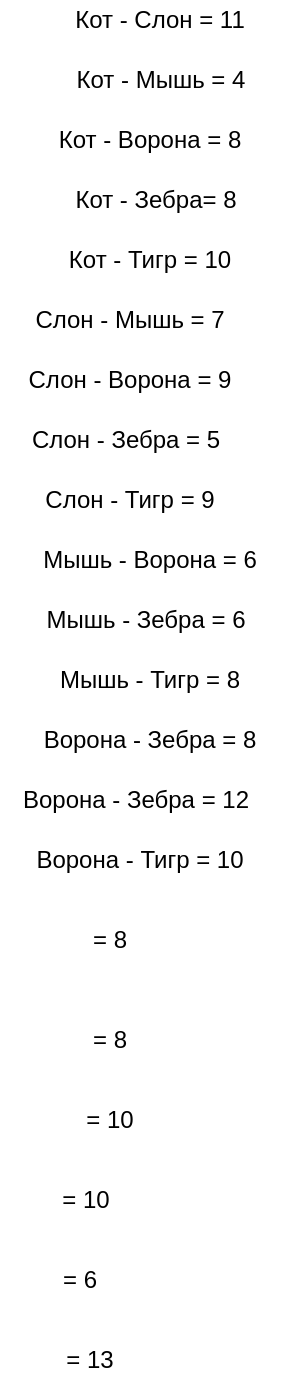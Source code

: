<mxfile version="13.9.9" type="device"><diagram id="YPObabClGhSTPYC_9lbn" name="Страница 1"><mxGraphModel dx="509" dy="599" grid="1" gridSize="10" guides="1" tooltips="1" connect="1" arrows="1" fold="1" page="1" pageScale="1" pageWidth="1169" pageHeight="1654" math="0" shadow="0"><root><mxCell id="0"/><mxCell id="1" parent="0"/><mxCell id="n47JDa-ujWzKFscpuw24-2" value="Кот - Слон = 11" style="text;html=1;strokeColor=none;fillColor=none;align=center;verticalAlign=middle;whiteSpace=wrap;rounded=0;" vertex="1" parent="1"><mxGeometry x="30" y="20" width="130" height="20" as="geometry"/></mxCell><mxCell id="n47JDa-ujWzKFscpuw24-3" value="Кот - Мышь = 4" style="text;html=1;strokeColor=none;fillColor=none;align=center;verticalAlign=middle;whiteSpace=wrap;rounded=0;" vertex="1" parent="1"><mxGeometry x="37.5" y="50" width="115" height="20" as="geometry"/></mxCell><mxCell id="n47JDa-ujWzKFscpuw24-4" value="Кот - Ворона = 8" style="text;html=1;strokeColor=none;fillColor=none;align=center;verticalAlign=middle;whiteSpace=wrap;rounded=0;" vertex="1" parent="1"><mxGeometry x="35" y="80" width="110" height="20" as="geometry"/></mxCell><mxCell id="n47JDa-ujWzKFscpuw24-5" value="Кот - Зебра= 8" style="text;html=1;strokeColor=none;fillColor=none;align=center;verticalAlign=middle;whiteSpace=wrap;rounded=0;" vertex="1" parent="1"><mxGeometry x="37.5" y="110" width="110" height="20" as="geometry"/></mxCell><mxCell id="n47JDa-ujWzKFscpuw24-6" value="Кот - Тигр = 10" style="text;html=1;strokeColor=none;fillColor=none;align=center;verticalAlign=middle;whiteSpace=wrap;rounded=0;" vertex="1" parent="1"><mxGeometry x="40" y="140" width="100" height="20" as="geometry"/></mxCell><mxCell id="n47JDa-ujWzKFscpuw24-7" value="Слон - Мышь = 7" style="text;html=1;strokeColor=none;fillColor=none;align=center;verticalAlign=middle;whiteSpace=wrap;rounded=0;" vertex="1" parent="1"><mxGeometry x="20" y="170" width="120" height="20" as="geometry"/></mxCell><mxCell id="n47JDa-ujWzKFscpuw24-8" value="Слон - Ворона = 9" style="text;html=1;strokeColor=none;fillColor=none;align=center;verticalAlign=middle;whiteSpace=wrap;rounded=0;" vertex="1" parent="1"><mxGeometry x="20" y="200" width="120" height="20" as="geometry"/></mxCell><mxCell id="n47JDa-ujWzKFscpuw24-9" value="Слон - Зебра = 5" style="text;html=1;strokeColor=none;fillColor=none;align=center;verticalAlign=middle;whiteSpace=wrap;rounded=0;" vertex="1" parent="1"><mxGeometry x="22.5" y="230" width="110" height="20" as="geometry"/></mxCell><mxCell id="n47JDa-ujWzKFscpuw24-10" value="Слон - Тигр = 9" style="text;html=1;strokeColor=none;fillColor=none;align=center;verticalAlign=middle;whiteSpace=wrap;rounded=0;" vertex="1" parent="1"><mxGeometry x="35" y="260" width="90" height="20" as="geometry"/></mxCell><mxCell id="n47JDa-ujWzKFscpuw24-11" value="Мышь - Ворона = 6" style="text;html=1;strokeColor=none;fillColor=none;align=center;verticalAlign=middle;whiteSpace=wrap;rounded=0;" vertex="1" parent="1"><mxGeometry x="30" y="290" width="120" height="20" as="geometry"/></mxCell><mxCell id="n47JDa-ujWzKFscpuw24-12" value="Мышь - Зебра = 6" style="text;html=1;strokeColor=none;fillColor=none;align=center;verticalAlign=middle;whiteSpace=wrap;rounded=0;" vertex="1" parent="1"><mxGeometry x="22.5" y="320" width="130" height="20" as="geometry"/></mxCell><mxCell id="n47JDa-ujWzKFscpuw24-13" value="Ворона - Зебра = 8" style="text;html=1;strokeColor=none;fillColor=none;align=center;verticalAlign=middle;whiteSpace=wrap;rounded=0;" vertex="1" parent="1"><mxGeometry x="25" y="380" width="130" height="20" as="geometry"/></mxCell><mxCell id="n47JDa-ujWzKFscpuw24-14" value="Мышь - Тигр = 8" style="text;html=1;strokeColor=none;fillColor=none;align=center;verticalAlign=middle;whiteSpace=wrap;rounded=0;" vertex="1" parent="1"><mxGeometry x="20" y="350" width="140" height="20" as="geometry"/></mxCell><mxCell id="n47JDa-ujWzKFscpuw24-15" value="Ворона - Зебра = 12" style="text;html=1;strokeColor=none;fillColor=none;align=center;verticalAlign=middle;whiteSpace=wrap;rounded=0;" vertex="1" parent="1"><mxGeometry x="17.5" y="410" width="130" height="20" as="geometry"/></mxCell><mxCell id="n47JDa-ujWzKFscpuw24-16" value="Ворона - Тигр = 10" style="text;html=1;strokeColor=none;fillColor=none;align=center;verticalAlign=middle;whiteSpace=wrap;rounded=0;" vertex="1" parent="1"><mxGeometry x="15" y="440" width="140" height="20" as="geometry"/></mxCell><mxCell id="n47JDa-ujWzKFscpuw24-19" value="= 8" style="text;html=1;strokeColor=none;fillColor=none;align=center;verticalAlign=middle;whiteSpace=wrap;rounded=0;" vertex="1" parent="1"><mxGeometry x="50" y="480" width="40" height="20" as="geometry"/></mxCell><mxCell id="n47JDa-ujWzKFscpuw24-20" value="= 8" style="text;html=1;strokeColor=none;fillColor=none;align=center;verticalAlign=middle;whiteSpace=wrap;rounded=0;" vertex="1" parent="1"><mxGeometry x="50" y="530" width="40" height="20" as="geometry"/></mxCell><mxCell id="n47JDa-ujWzKFscpuw24-21" value="= 10" style="text;html=1;strokeColor=none;fillColor=none;align=center;verticalAlign=middle;whiteSpace=wrap;rounded=0;" vertex="1" parent="1"><mxGeometry x="50" y="570" width="40" height="20" as="geometry"/></mxCell><mxCell id="n47JDa-ujWzKFscpuw24-22" value="= 10" style="text;html=1;strokeColor=none;fillColor=none;align=center;verticalAlign=middle;whiteSpace=wrap;rounded=0;" vertex="1" parent="1"><mxGeometry x="38" y="610" width="40" height="20" as="geometry"/></mxCell><mxCell id="n47JDa-ujWzKFscpuw24-23" value="= 6" style="text;html=1;strokeColor=none;fillColor=none;align=center;verticalAlign=middle;whiteSpace=wrap;rounded=0;" vertex="1" parent="1"><mxGeometry x="35" y="650" width="40" height="20" as="geometry"/></mxCell><mxCell id="n47JDa-ujWzKFscpuw24-24" value="= 13" style="text;html=1;strokeColor=none;fillColor=none;align=center;verticalAlign=middle;whiteSpace=wrap;rounded=0;" vertex="1" parent="1"><mxGeometry x="40" y="690" width="40" height="20" as="geometry"/></mxCell></root></mxGraphModel></diagram></mxfile>